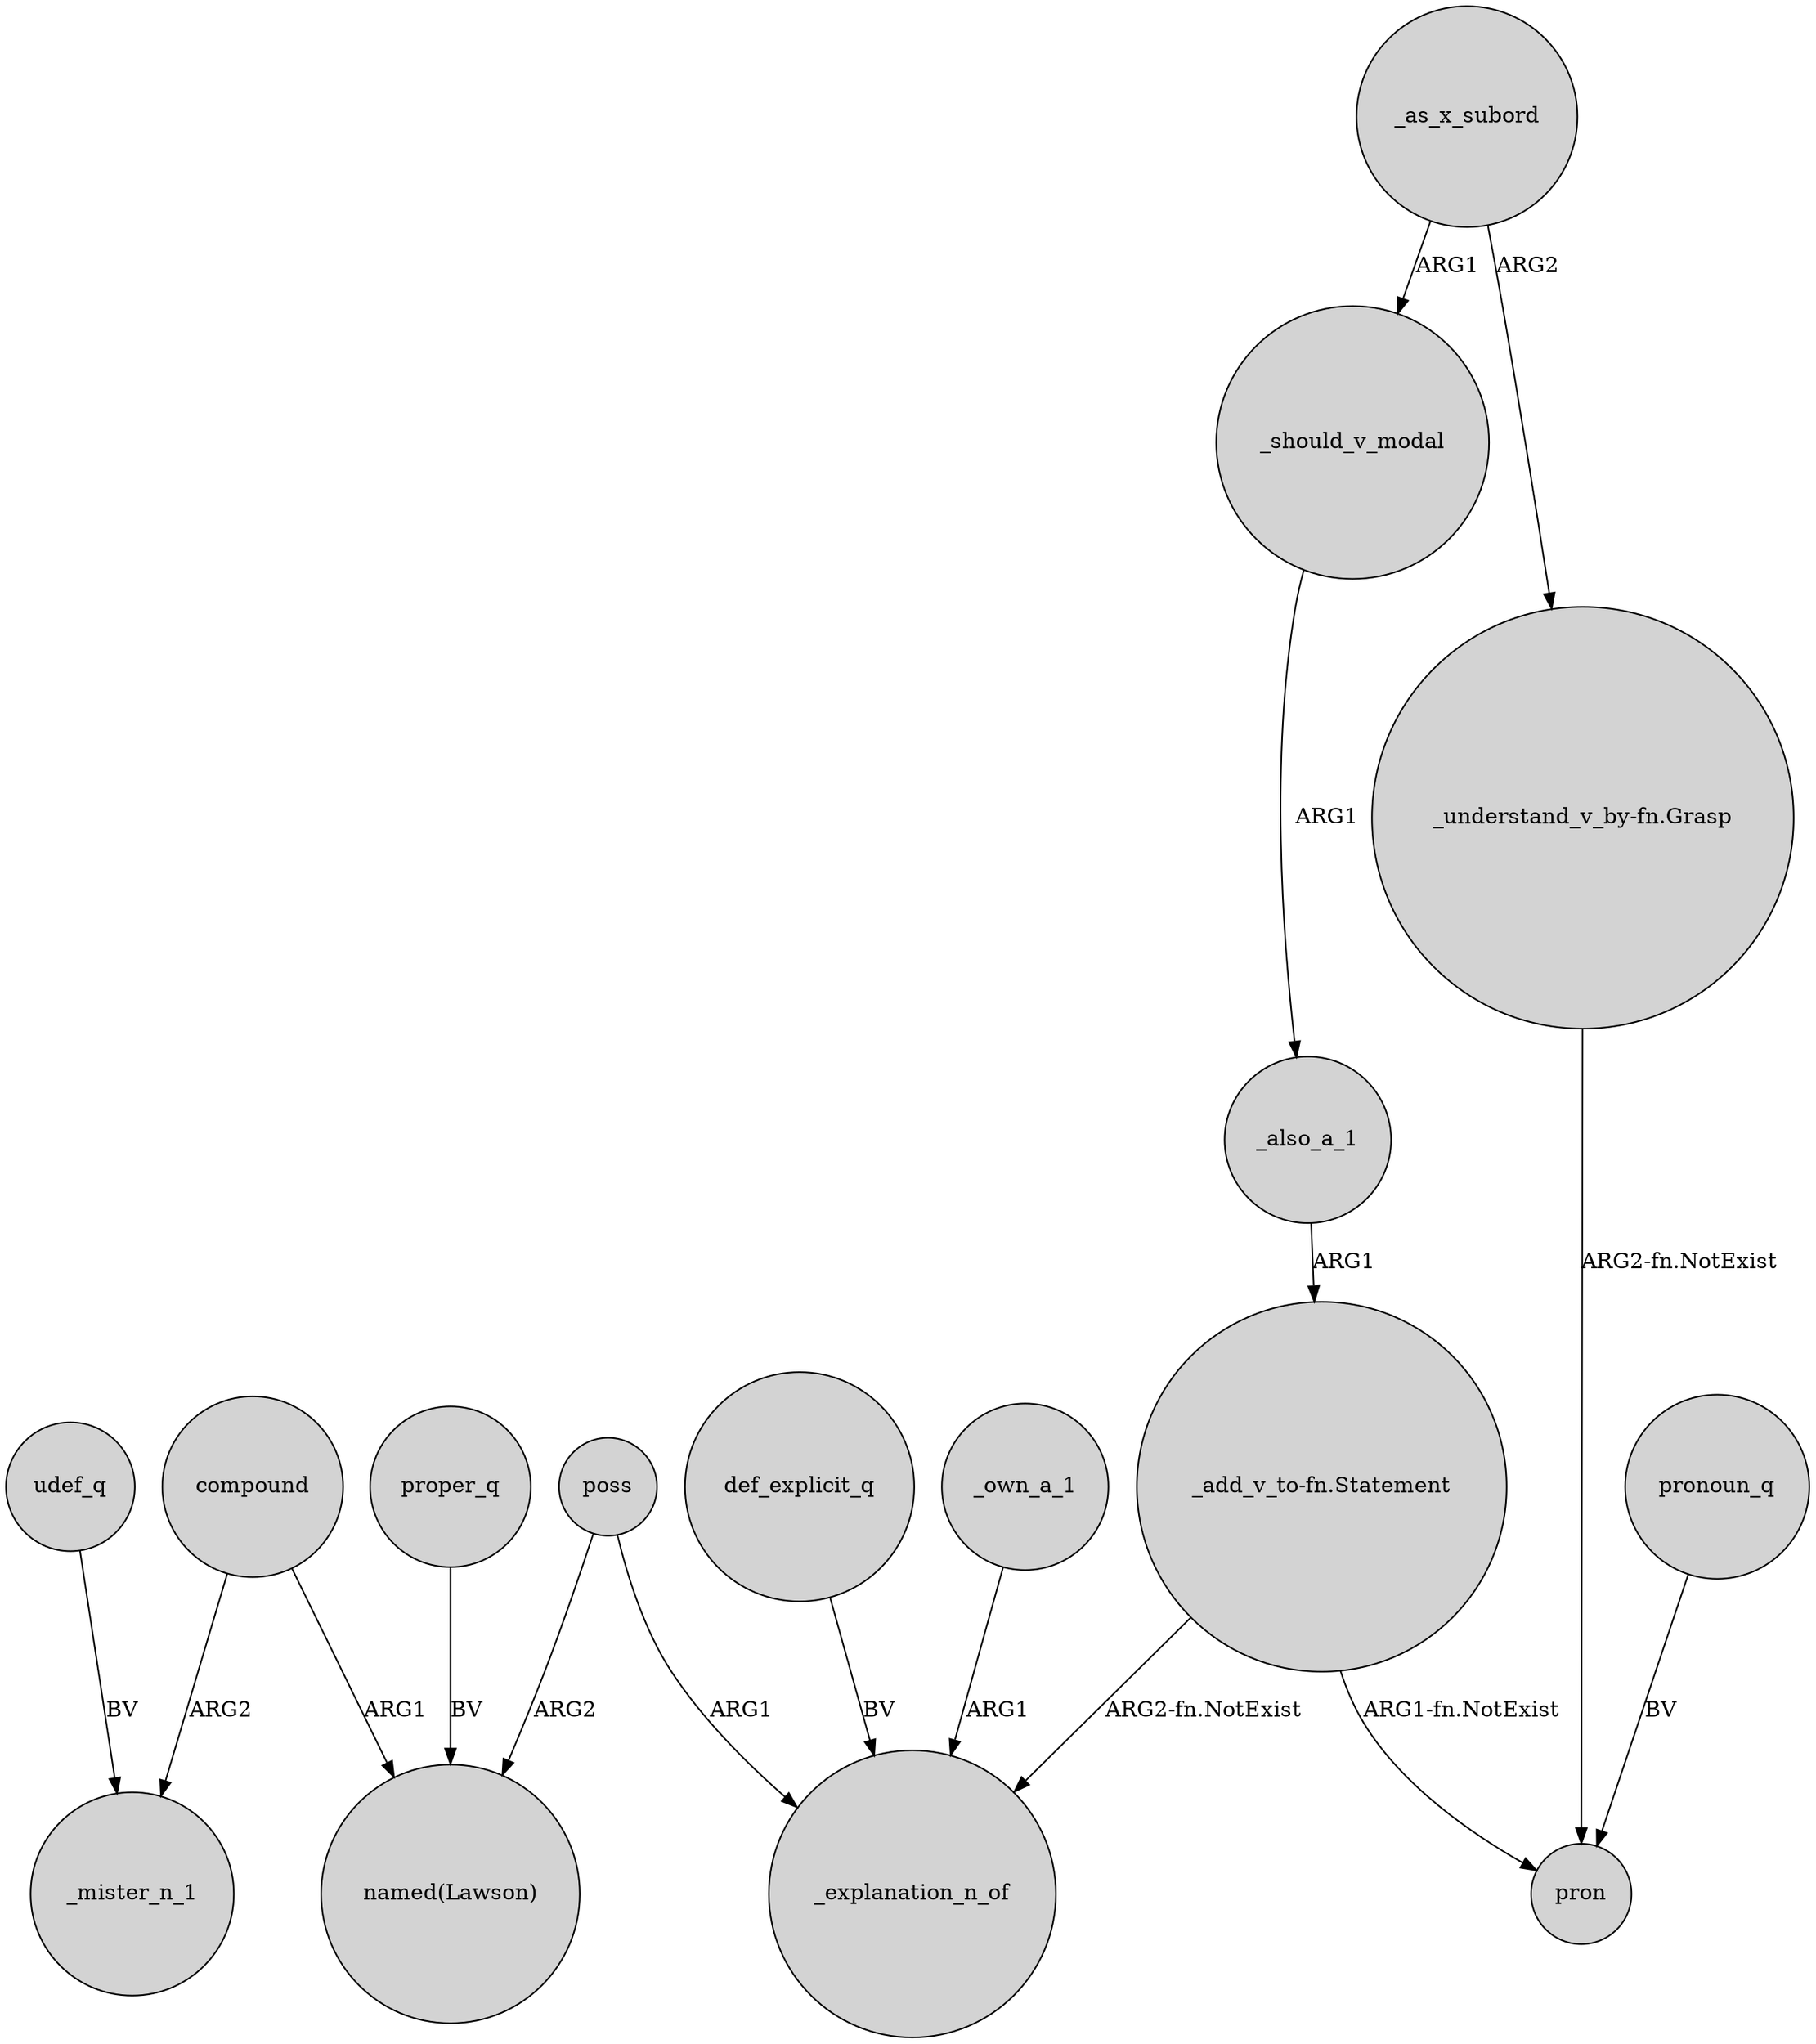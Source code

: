 digraph {
	node [shape=circle style=filled]
	udef_q -> _mister_n_1 [label=BV]
	def_explicit_q -> _explanation_n_of [label=BV]
	_own_a_1 -> _explanation_n_of [label=ARG1]
	_as_x_subord -> "_understand_v_by-fn.Grasp" [label=ARG2]
	_should_v_modal -> _also_a_1 [label=ARG1]
	compound -> "named(Lawson)" [label=ARG1]
	proper_q -> "named(Lawson)" [label=BV]
	poss -> _explanation_n_of [label=ARG1]
	"_add_v_to-fn.Statement" -> pron [label="ARG1-fn.NotExist"]
	poss -> "named(Lawson)" [label=ARG2]
	_as_x_subord -> _should_v_modal [label=ARG1]
	"_add_v_to-fn.Statement" -> _explanation_n_of [label="ARG2-fn.NotExist"]
	compound -> _mister_n_1 [label=ARG2]
	"_understand_v_by-fn.Grasp" -> pron [label="ARG2-fn.NotExist"]
	_also_a_1 -> "_add_v_to-fn.Statement" [label=ARG1]
	pronoun_q -> pron [label=BV]
}
